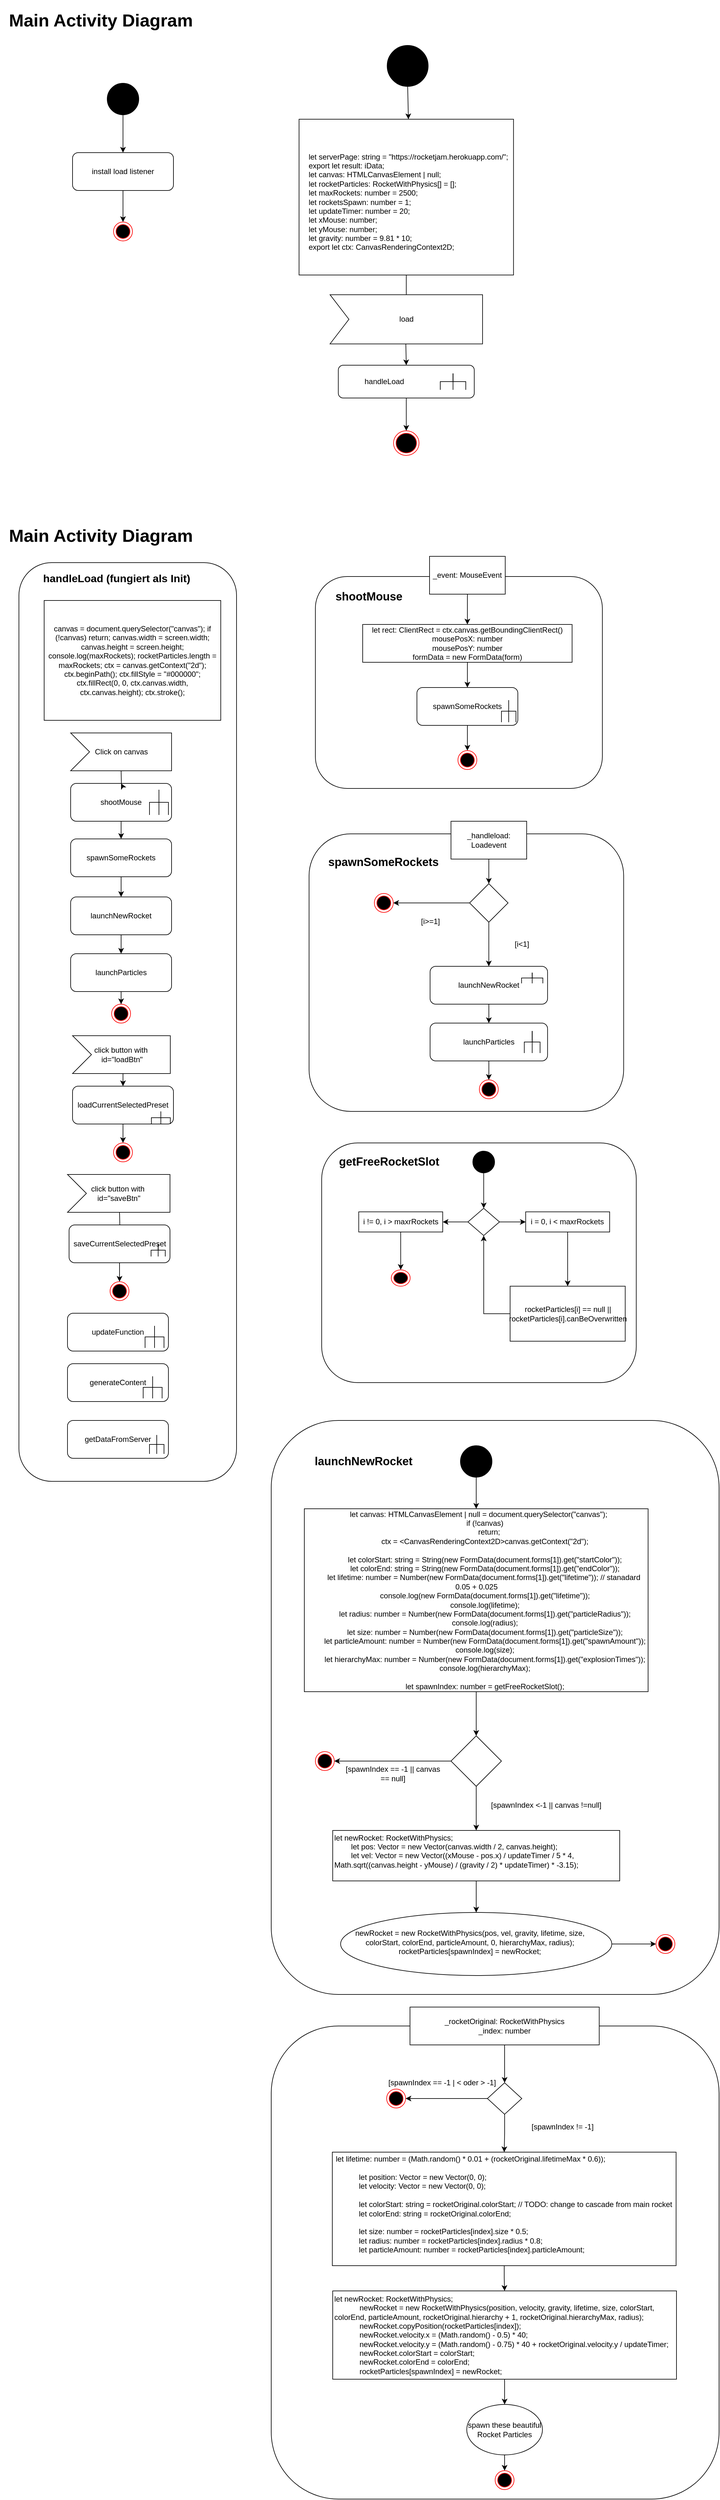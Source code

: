 <mxfile version="14.1.8" type="device"><diagram id="xjWND2QtZa3DAm582KNA" name="Page-1"><mxGraphModel dx="4063" dy="2349" grid="1" gridSize="10" guides="1" tooltips="1" connect="1" arrows="1" fold="1" page="1" pageScale="1" pageWidth="1169" pageHeight="827" math="0" shadow="0"><root><mxCell id="0"/><mxCell id="1" parent="0"/><mxCell id="Bk-LSk-__kOWV4E-OohR-300" value="" style="rounded=1;whiteSpace=wrap;html=1;" vertex="1" parent="1"><mxGeometry x="30" y="900" width="345" height="1456.5" as="geometry"/></mxCell><mxCell id="bfHTxRkcMioaoRPTzKYq-1" value="&lt;h2&gt;&lt;font style=&quot;font-size: 28px&quot;&gt;Main Activity Diagram&lt;/font&gt;&lt;/h2&gt;" style="text;html=1;strokeColor=none;fillColor=none;align=center;verticalAlign=middle;whiteSpace=wrap;rounded=0;" parent="1" vertex="1"><mxGeometry y="10" width="320" height="60" as="geometry"/></mxCell><mxCell id="Bk-LSk-__kOWV4E-OohR-13" value="&lt;h2&gt;&lt;font style=&quot;font-size: 28px&quot;&gt;Main Activity Diagram&lt;/font&gt;&lt;/h2&gt;" style="text;html=1;strokeColor=none;fillColor=none;align=center;verticalAlign=middle;whiteSpace=wrap;rounded=0;" vertex="1" parent="1"><mxGeometry y="827" width="320" height="60" as="geometry"/></mxCell><mxCell id="Bk-LSk-__kOWV4E-OohR-336" style="edgeStyle=orthogonalEdgeStyle;rounded=0;orthogonalLoop=1;jettySize=auto;html=1;entryX=0.5;entryY=0;entryDx=0;entryDy=0;" edge="1" parent="1" source="Bk-LSk-__kOWV4E-OohR-221" target="Bk-LSk-__kOWV4E-OohR-326"><mxGeometry relative="1" as="geometry"/></mxCell><mxCell id="Bk-LSk-__kOWV4E-OohR-221" value="shootMouse" style="rounded=1;whiteSpace=wrap;html=1;fillColor=#ffffff;align=center;" vertex="1" parent="1"><mxGeometry x="112" y="1250" width="160" height="60" as="geometry"/></mxCell><mxCell id="Bk-LSk-__kOWV4E-OohR-223" value="" style="ellipse;html=1;shape=endState;fillColor=#000000;strokeColor=#ff0000;" vertex="1" parent="1"><mxGeometry x="177" y="1600" width="30" height="30" as="geometry"/></mxCell><mxCell id="Bk-LSk-__kOWV4E-OohR-227" value="getDataFromServer" style="rounded=1;whiteSpace=wrap;html=1;fillColor=#ffffff;align=center;" vertex="1" parent="1"><mxGeometry x="107" y="2260" width="160" height="60" as="geometry"/></mxCell><mxCell id="Bk-LSk-__kOWV4E-OohR-231" value="&lt;h2&gt;&lt;span style=&quot;font-size: 17px&quot;&gt;handleLoad (fungiert als Init)&lt;/span&gt;&lt;/h2&gt;" style="text;html=1;strokeColor=none;fillColor=none;align=center;verticalAlign=middle;whiteSpace=wrap;rounded=0;" vertex="1" parent="1"><mxGeometry x="50" y="910" width="270" height="30" as="geometry"/></mxCell><mxCell id="Bk-LSk-__kOWV4E-OohR-233" value="" style="group" vertex="1" connectable="0" parent="1"><mxGeometry x="237" y="1260" width="30" height="40" as="geometry"/></mxCell><mxCell id="Bk-LSk-__kOWV4E-OohR-234" value="" style="html=1;shape=mxgraph.flowchart.annotation_2;align=left;labelPosition=right;direction=south;" vertex="1" parent="Bk-LSk-__kOWV4E-OohR-233"><mxGeometry width="30" height="40" as="geometry"/></mxCell><mxCell id="Bk-LSk-__kOWV4E-OohR-235" value="" style="endArrow=none;html=1;" edge="1" parent="Bk-LSk-__kOWV4E-OohR-233"><mxGeometry width="50" height="50" relative="1" as="geometry"><mxPoint x="15" y="40" as="sourcePoint"/><mxPoint x="15" as="targetPoint"/></mxGeometry></mxCell><mxCell id="Bk-LSk-__kOWV4E-OohR-252" value="generateContent" style="rounded=1;whiteSpace=wrap;html=1;fillColor=#ffffff;align=center;" vertex="1" parent="1"><mxGeometry x="107" y="2170" width="160" height="60" as="geometry"/></mxCell><mxCell id="Bk-LSk-__kOWV4E-OohR-322" style="edgeStyle=orthogonalEdgeStyle;rounded=0;orthogonalLoop=1;jettySize=auto;html=1;" edge="1" parent="1" target="Bk-LSk-__kOWV4E-OohR-221"><mxGeometry relative="1" as="geometry"><mxPoint x="192.0" y="1230" as="sourcePoint"/></mxGeometry></mxCell><mxCell id="Bk-LSk-__kOWV4E-OohR-261" value="&lt;span&gt;Click on canvas&lt;/span&gt;" style="html=1;shadow=0;dashed=0;align=center;verticalAlign=middle;shape=mxgraph.arrows2.arrow;dy=0;dx=0;notch=30;" vertex="1" parent="1"><mxGeometry x="112" y="1170" width="160" height="60" as="geometry"/></mxCell><mxCell id="Bk-LSk-__kOWV4E-OohR-269" value="updateFunction" style="rounded=1;whiteSpace=wrap;html=1;fillColor=#ffffff;align=center;" vertex="1" parent="1"><mxGeometry x="107" y="2090" width="160" height="60" as="geometry"/></mxCell><mxCell id="Bk-LSk-__kOWV4E-OohR-270" value="" style="group" vertex="1" connectable="0" parent="1"><mxGeometry x="230" y="2110" width="30" height="35" as="geometry"/></mxCell><mxCell id="Bk-LSk-__kOWV4E-OohR-271" value="" style="html=1;shape=mxgraph.flowchart.annotation_2;align=left;labelPosition=right;direction=south;" vertex="1" parent="Bk-LSk-__kOWV4E-OohR-270"><mxGeometry width="30" height="35" as="geometry"/></mxCell><mxCell id="Bk-LSk-__kOWV4E-OohR-272" value="" style="endArrow=none;html=1;" edge="1" parent="Bk-LSk-__kOWV4E-OohR-270"><mxGeometry width="50" height="50" relative="1" as="geometry"><mxPoint x="15" y="35" as="sourcePoint"/><mxPoint x="15" as="targetPoint"/></mxGeometry></mxCell><mxCell id="Bk-LSk-__kOWV4E-OohR-275" value="" style="group" vertex="1" connectable="0" parent="1"><mxGeometry x="227" y="2190" width="30" height="35" as="geometry"/></mxCell><mxCell id="Bk-LSk-__kOWV4E-OohR-276" value="" style="html=1;shape=mxgraph.flowchart.annotation_2;align=left;labelPosition=right;direction=south;" vertex="1" parent="Bk-LSk-__kOWV4E-OohR-275"><mxGeometry width="30" height="35" as="geometry"/></mxCell><mxCell id="Bk-LSk-__kOWV4E-OohR-277" value="" style="endArrow=none;html=1;" edge="1" parent="Bk-LSk-__kOWV4E-OohR-275"><mxGeometry width="50" height="50" relative="1" as="geometry"><mxPoint x="15" y="35" as="sourcePoint"/><mxPoint x="15" as="targetPoint"/></mxGeometry></mxCell><mxCell id="Bk-LSk-__kOWV4E-OohR-289" style="edgeStyle=orthogonalEdgeStyle;rounded=0;orthogonalLoop=1;jettySize=auto;html=1;" edge="1" parent="1" source="Bk-LSk-__kOWV4E-OohR-287" target="Bk-LSk-__kOWV4E-OohR-288"><mxGeometry relative="1" as="geometry"/></mxCell><mxCell id="Bk-LSk-__kOWV4E-OohR-287" value="" style="ellipse;whiteSpace=wrap;html=1;aspect=fixed;fillColor=#000000;" vertex="1" parent="1"><mxGeometry x="170" y="140" width="50" height="50" as="geometry"/></mxCell><mxCell id="Bk-LSk-__kOWV4E-OohR-291" style="edgeStyle=orthogonalEdgeStyle;rounded=0;orthogonalLoop=1;jettySize=auto;html=1;entryX=0.5;entryY=0;entryDx=0;entryDy=0;" edge="1" parent="1" source="Bk-LSk-__kOWV4E-OohR-288" target="Bk-LSk-__kOWV4E-OohR-290"><mxGeometry relative="1" as="geometry"/></mxCell><mxCell id="Bk-LSk-__kOWV4E-OohR-288" value="install load listener" style="rounded=1;whiteSpace=wrap;html=1;fillColor=#ffffff;align=center;" vertex="1" parent="1"><mxGeometry x="115" y="250" width="160" height="60" as="geometry"/></mxCell><mxCell id="Bk-LSk-__kOWV4E-OohR-290" value="" style="ellipse;html=1;shape=endState;fillColor=#000000;strokeColor=#ff0000;" vertex="1" parent="1"><mxGeometry x="180" y="360" width="30" height="30" as="geometry"/></mxCell><mxCell id="Bk-LSk-__kOWV4E-OohR-303" value="" style="rounded=1;whiteSpace=wrap;html=1;arcSize=15;" vertex="1" parent="1"><mxGeometry x="490" y="1330" width="498.75" height="440" as="geometry"/></mxCell><mxCell id="Bk-LSk-__kOWV4E-OohR-305" value="&lt;h2&gt;spawnSomeRockets&lt;/h2&gt;" style="text;html=1;strokeColor=none;fillColor=none;align=center;verticalAlign=middle;whiteSpace=wrap;rounded=0;" vertex="1" parent="1"><mxGeometry x="534.36" y="1350" width="147.5" height="50" as="geometry"/></mxCell><mxCell id="Bk-LSk-__kOWV4E-OohR-344" style="edgeStyle=orthogonalEdgeStyle;rounded=0;orthogonalLoop=1;jettySize=auto;html=1;" edge="1" parent="1" source="Bk-LSk-__kOWV4E-OohR-307" target="Bk-LSk-__kOWV4E-OohR-308"><mxGeometry relative="1" as="geometry"/></mxCell><mxCell id="Bk-LSk-__kOWV4E-OohR-307" value="_handleload: Loadevent" style="rounded=0;whiteSpace=wrap;html=1;" vertex="1" parent="1"><mxGeometry x="715" y="1310" width="120" height="60" as="geometry"/></mxCell><mxCell id="Bk-LSk-__kOWV4E-OohR-313" style="edgeStyle=orthogonalEdgeStyle;rounded=0;orthogonalLoop=1;jettySize=auto;html=1;entryX=0.5;entryY=0;entryDx=0;entryDy=0;" edge="1" parent="1" source="Bk-LSk-__kOWV4E-OohR-308" target="Bk-LSk-__kOWV4E-OohR-309"><mxGeometry relative="1" as="geometry"/></mxCell><mxCell id="Bk-LSk-__kOWV4E-OohR-315" style="edgeStyle=orthogonalEdgeStyle;rounded=0;orthogonalLoop=1;jettySize=auto;html=1;entryX=1;entryY=0.5;entryDx=0;entryDy=0;" edge="1" parent="1" source="Bk-LSk-__kOWV4E-OohR-308" target="Bk-LSk-__kOWV4E-OohR-314"><mxGeometry relative="1" as="geometry"/></mxCell><mxCell id="Bk-LSk-__kOWV4E-OohR-308" value="" style="rhombus;whiteSpace=wrap;html=1;" vertex="1" parent="1"><mxGeometry x="744.5" y="1409" width="61" height="61" as="geometry"/></mxCell><mxCell id="Bk-LSk-__kOWV4E-OohR-356" style="edgeStyle=orthogonalEdgeStyle;rounded=0;orthogonalLoop=1;jettySize=auto;html=1;entryX=0.5;entryY=0;entryDx=0;entryDy=0;" edge="1" parent="1" source="Bk-LSk-__kOWV4E-OohR-309" target="Bk-LSk-__kOWV4E-OohR-348"><mxGeometry relative="1" as="geometry"/></mxCell><mxCell id="Bk-LSk-__kOWV4E-OohR-309" value="launchNewRocket" style="rounded=1;whiteSpace=wrap;html=1;fillColor=#ffffff;align=center;" vertex="1" parent="1"><mxGeometry x="681.86" y="1540" width="186.25" height="60" as="geometry"/></mxCell><mxCell id="Bk-LSk-__kOWV4E-OohR-310" value="" style="group" vertex="1" connectable="0" parent="1"><mxGeometry x="826.88" y="1550" width="33.75" height="17" as="geometry"/></mxCell><mxCell id="Bk-LSk-__kOWV4E-OohR-311" value="" style="html=1;shape=mxgraph.flowchart.annotation_2;align=left;labelPosition=right;direction=south;" vertex="1" parent="Bk-LSk-__kOWV4E-OohR-310"><mxGeometry width="33.75" height="17" as="geometry"/></mxCell><mxCell id="Bk-LSk-__kOWV4E-OohR-312" value="" style="endArrow=none;html=1;" edge="1" parent="Bk-LSk-__kOWV4E-OohR-310"><mxGeometry width="50" height="50" relative="1" as="geometry"><mxPoint x="16.875" y="17" as="sourcePoint"/><mxPoint x="16.875" as="targetPoint"/></mxGeometry></mxCell><mxCell id="Bk-LSk-__kOWV4E-OohR-314" value="" style="ellipse;html=1;shape=endState;fillColor=#000000;strokeColor=#ff0000;" vertex="1" parent="1"><mxGeometry x="593.5" y="1424.5" width="30" height="30" as="geometry"/></mxCell><mxCell id="Bk-LSk-__kOWV4E-OohR-319" value="" style="group" vertex="1" connectable="0" parent="1"><mxGeometry x="405" y="80" width="485" height="650" as="geometry"/></mxCell><mxCell id="bfHTxRkcMioaoRPTzKYq-2" value="" style="ellipse;whiteSpace=wrap;html=1;aspect=fixed;fillColor=#000000;" parent="Bk-LSk-__kOWV4E-OohR-319" vertex="1"><mxGeometry x="208.819" width="65" height="65" as="geometry"/></mxCell><mxCell id="bfHTxRkcMioaoRPTzKYq-3" value="" style="endArrow=classic;html=1;exitX=0.5;exitY=1;exitDx=0;exitDy=0;" parent="Bk-LSk-__kOWV4E-OohR-319" source="bfHTxRkcMioaoRPTzKYq-2" edge="1"><mxGeometry width="50" height="50" relative="1" as="geometry"><mxPoint x="255.972" y="507" as="sourcePoint"/><mxPoint x="242.5" y="117" as="targetPoint"/></mxGeometry></mxCell><mxCell id="bfHTxRkcMioaoRPTzKYq-9" value="" style="endArrow=classic;html=1;" parent="Bk-LSk-__kOWV4E-OohR-319" edge="1"><mxGeometry width="50" height="50" relative="1" as="geometry"><mxPoint x="239.132" y="351" as="sourcePoint"/><mxPoint x="239.132" y="416" as="targetPoint"/></mxGeometry></mxCell><mxCell id="bfHTxRkcMioaoRPTzKYq-11" value="" style="endArrow=classic;html=1;exitX=0.484;exitY=0.992;exitDx=0;exitDy=0;exitPerimeter=0;" parent="Bk-LSk-__kOWV4E-OohR-319" edge="1"><mxGeometry width="50" height="50" relative="1" as="geometry"><mxPoint x="238.297" y="467.584" as="sourcePoint"/><mxPoint x="239.132" y="507" as="targetPoint"/></mxGeometry></mxCell><mxCell id="bfHTxRkcMioaoRPTzKYq-12" value="&lt;blockquote style=&quot;margin: 0 0 0 40px ; border: none ; padding: 0px&quot;&gt;handleLoad&lt;/blockquote&gt;" style="rounded=1;whiteSpace=wrap;html=1;fillColor=#ffffff;align=left;" parent="Bk-LSk-__kOWV4E-OohR-319" vertex="1"><mxGeometry x="131.354" y="507" width="215.556" height="52" as="geometry"/></mxCell><mxCell id="bfHTxRkcMioaoRPTzKYq-17" value="" style="endArrow=classic;html=1;exitX=0.5;exitY=1;exitDx=0;exitDy=0;" parent="Bk-LSk-__kOWV4E-OohR-319" source="bfHTxRkcMioaoRPTzKYq-12" edge="1"><mxGeometry width="50" height="50" relative="1" as="geometry"><mxPoint x="117.882" y="260" as="sourcePoint"/><mxPoint x="239.132" y="611" as="targetPoint"/></mxGeometry></mxCell><mxCell id="bfHTxRkcMioaoRPTzKYq-18" value="" style="ellipse;html=1;shape=endState;fillColor=#000000;strokeColor=#ff0000;" parent="Bk-LSk-__kOWV4E-OohR-319" vertex="1"><mxGeometry x="218.924" y="611" width="40.417" height="39" as="geometry"/></mxCell><mxCell id="Bk-LSk-__kOWV4E-OohR-6" value="" style="group" vertex="1" connectable="0" parent="Bk-LSk-__kOWV4E-OohR-319"><mxGeometry x="293.021" y="520" width="40.417" height="26" as="geometry"/></mxCell><mxCell id="Bk-LSk-__kOWV4E-OohR-4" value="" style="html=1;shape=mxgraph.flowchart.annotation_2;align=left;labelPosition=right;direction=south;" vertex="1" parent="Bk-LSk-__kOWV4E-OohR-6"><mxGeometry width="40.417" height="26" as="geometry"/></mxCell><mxCell id="Bk-LSk-__kOWV4E-OohR-5" value="" style="endArrow=none;html=1;" edge="1" parent="Bk-LSk-__kOWV4E-OohR-6"><mxGeometry width="50" height="50" relative="1" as="geometry"><mxPoint x="20.208" y="26" as="sourcePoint"/><mxPoint x="20.208" as="targetPoint"/></mxGeometry></mxCell><mxCell id="Bk-LSk-__kOWV4E-OohR-11" value="&lt;div style=&quot;text-align: justify&quot;&gt;&lt;br&gt;&lt;/div&gt;&lt;div style=&quot;text-align: justify&quot;&gt;&amp;nbsp; &amp;nbsp; let serverPage: string = &quot;https://rocketjam.herokuapp.com/&quot;;&lt;/div&gt;&lt;div style=&quot;text-align: justify&quot;&gt;&amp;nbsp; &amp;nbsp; export let result: iData;&lt;/div&gt;&lt;div style=&quot;text-align: justify&quot;&gt;&amp;nbsp; &amp;nbsp; let canvas: HTMLCanvasElement | null;&lt;/div&gt;&lt;div style=&quot;text-align: justify&quot;&gt;&amp;nbsp; &amp;nbsp; let rocketParticles: RocketWithPhysics[] = [];&amp;nbsp;&lt;/div&gt;&lt;div style=&quot;text-align: justify&quot;&gt;&amp;nbsp; &amp;nbsp; let maxRockets: number = 2500;&lt;/div&gt;&lt;div style=&quot;text-align: justify&quot;&gt;&amp;nbsp; &amp;nbsp; let rocketsSpawn: number = 1;&lt;/div&gt;&lt;div style=&quot;text-align: justify&quot;&gt;&amp;nbsp; &amp;nbsp; let updateTimer: number = 20;&lt;/div&gt;&lt;div style=&quot;text-align: justify&quot;&gt;&amp;nbsp; &amp;nbsp; let xMouse: number;&lt;/div&gt;&lt;div style=&quot;text-align: justify&quot;&gt;&amp;nbsp; &amp;nbsp; let yMouse: number;&lt;/div&gt;&lt;div style=&quot;text-align: justify&quot;&gt;&amp;nbsp; &amp;nbsp; let gravity: number = 9.81 * 10;&lt;/div&gt;&lt;div style=&quot;text-align: justify&quot;&gt;&amp;nbsp; &amp;nbsp; export let ctx: CanvasRenderingContext2D;&lt;/div&gt;" style="rounded=0;whiteSpace=wrap;html=1;align=left;" vertex="1" parent="Bk-LSk-__kOWV4E-OohR-319"><mxGeometry x="69.13" y="117" width="340" height="247" as="geometry"/></mxCell><mxCell id="Bk-LSk-__kOWV4E-OohR-286" value="load" style="html=1;shadow=0;dashed=0;align=center;verticalAlign=middle;shape=mxgraph.arrows2.arrow;dy=0;dx=0;notch=30;" vertex="1" parent="Bk-LSk-__kOWV4E-OohR-319"><mxGeometry x="118.219" y="395.2" width="241.826" height="78" as="geometry"/></mxCell><mxCell id="Bk-LSk-__kOWV4E-OohR-321" value="" style="group" vertex="1" connectable="0" parent="1"><mxGeometry x="500" y="890" width="455" height="368" as="geometry"/></mxCell><mxCell id="Bk-LSk-__kOWV4E-OohR-284" value="" style="rounded=1;whiteSpace=wrap;html=1;" vertex="1" parent="Bk-LSk-__kOWV4E-OohR-321"><mxGeometry y="32" width="455" height="336" as="geometry"/></mxCell><mxCell id="Bk-LSk-__kOWV4E-OohR-285" value="_event: MouseEvent" style="rounded=0;whiteSpace=wrap;html=1;" vertex="1" parent="Bk-LSk-__kOWV4E-OohR-321"><mxGeometry x="181" width="120" height="60" as="geometry"/></mxCell><mxCell id="Bk-LSk-__kOWV4E-OohR-292" value="&lt;h2&gt;shootMouse&lt;/h2&gt;" style="text;html=1;strokeColor=none;fillColor=none;align=center;verticalAlign=middle;whiteSpace=wrap;rounded=0;" vertex="1" parent="Bk-LSk-__kOWV4E-OohR-321"><mxGeometry x="30" y="39" width="110" height="50" as="geometry"/></mxCell><mxCell id="Bk-LSk-__kOWV4E-OohR-293" value="let rect: ClientRect = ctx.canvas.getBoundingClientRect()&lt;br&gt;mousePosX: number&lt;br&gt;mousePosY: number&lt;br&gt;formData = new FormData(form)" style="rounded=0;whiteSpace=wrap;html=1;" vertex="1" parent="Bk-LSk-__kOWV4E-OohR-321"><mxGeometry x="75" y="108" width="332" height="60" as="geometry"/></mxCell><mxCell id="Bk-LSk-__kOWV4E-OohR-294" style="edgeStyle=orthogonalEdgeStyle;rounded=0;orthogonalLoop=1;jettySize=auto;html=1;" edge="1" parent="Bk-LSk-__kOWV4E-OohR-321" source="Bk-LSk-__kOWV4E-OohR-285" target="Bk-LSk-__kOWV4E-OohR-293"><mxGeometry relative="1" as="geometry"/></mxCell><mxCell id="Bk-LSk-__kOWV4E-OohR-295" value="spawnSomeRockets" style="rounded=1;whiteSpace=wrap;html=1;fillColor=#ffffff;align=center;" vertex="1" parent="Bk-LSk-__kOWV4E-OohR-321"><mxGeometry x="161" y="208" width="160" height="60" as="geometry"/></mxCell><mxCell id="Bk-LSk-__kOWV4E-OohR-301" style="edgeStyle=orthogonalEdgeStyle;rounded=0;orthogonalLoop=1;jettySize=auto;html=1;entryX=0.5;entryY=0;entryDx=0;entryDy=0;" edge="1" parent="Bk-LSk-__kOWV4E-OohR-321" source="Bk-LSk-__kOWV4E-OohR-293" target="Bk-LSk-__kOWV4E-OohR-295"><mxGeometry relative="1" as="geometry"/></mxCell><mxCell id="Bk-LSk-__kOWV4E-OohR-296" value="" style="group" vertex="1" connectable="0" parent="Bk-LSk-__kOWV4E-OohR-321"><mxGeometry x="295" y="228" width="23" height="35" as="geometry"/></mxCell><mxCell id="Bk-LSk-__kOWV4E-OohR-297" value="" style="html=1;shape=mxgraph.flowchart.annotation_2;align=left;labelPosition=right;direction=south;" vertex="1" parent="Bk-LSk-__kOWV4E-OohR-296"><mxGeometry width="23" height="35" as="geometry"/></mxCell><mxCell id="Bk-LSk-__kOWV4E-OohR-298" value="" style="endArrow=none;html=1;" edge="1" parent="Bk-LSk-__kOWV4E-OohR-296"><mxGeometry width="50" height="50" relative="1" as="geometry"><mxPoint x="11.5" y="35" as="sourcePoint"/><mxPoint x="11.5" as="targetPoint"/></mxGeometry></mxCell><mxCell id="Bk-LSk-__kOWV4E-OohR-299" value="" style="ellipse;html=1;shape=endState;fillColor=#000000;strokeColor=#ff0000;" vertex="1" parent="Bk-LSk-__kOWV4E-OohR-321"><mxGeometry x="226" y="308" width="30" height="30" as="geometry"/></mxCell><mxCell id="Bk-LSk-__kOWV4E-OohR-302" style="edgeStyle=orthogonalEdgeStyle;rounded=0;orthogonalLoop=1;jettySize=auto;html=1;entryX=0.5;entryY=0;entryDx=0;entryDy=0;" edge="1" parent="Bk-LSk-__kOWV4E-OohR-321" source="Bk-LSk-__kOWV4E-OohR-295" target="Bk-LSk-__kOWV4E-OohR-299"><mxGeometry relative="1" as="geometry"/></mxCell><mxCell id="Bk-LSk-__kOWV4E-OohR-323" value="" style="group" vertex="1" connectable="0" parent="1"><mxGeometry x="115" y="1650" width="160" height="200" as="geometry"/></mxCell><mxCell id="Bk-LSk-__kOWV4E-OohR-225" value="loadCurrentSelectedPreset" style="rounded=1;whiteSpace=wrap;html=1;fillColor=#ffffff;align=center;" vertex="1" parent="Bk-LSk-__kOWV4E-OohR-323"><mxGeometry y="80" width="160" height="60" as="geometry"/></mxCell><mxCell id="Bk-LSk-__kOWV4E-OohR-229" value="" style="endArrow=classic;html=1;exitX=0.5;exitY=1;exitDx=0;exitDy=0;" edge="1" parent="Bk-LSk-__kOWV4E-OohR-323" source="Bk-LSk-__kOWV4E-OohR-225"><mxGeometry width="50" height="50" relative="1" as="geometry"><mxPoint x="-15" y="514" as="sourcePoint"/><mxPoint x="80" y="170" as="targetPoint"/></mxGeometry></mxCell><mxCell id="Bk-LSk-__kOWV4E-OohR-230" value="" style="endArrow=classic;html=1;entryX=0.5;entryY=0;entryDx=0;entryDy=0;exitX=0.5;exitY=1;exitDx=0;exitDy=0;" edge="1" parent="Bk-LSk-__kOWV4E-OohR-323" target="Bk-LSk-__kOWV4E-OohR-225"><mxGeometry width="50" height="50" relative="1" as="geometry"><mxPoint x="80" y="60" as="sourcePoint"/><mxPoint x="210" y="430" as="targetPoint"/></mxGeometry></mxCell><mxCell id="Bk-LSk-__kOWV4E-OohR-232" value="" style="ellipse;html=1;shape=endState;fillColor=#000000;strokeColor=#ff0000;" vertex="1" parent="Bk-LSk-__kOWV4E-OohR-323"><mxGeometry x="65" y="170" width="30" height="30" as="geometry"/></mxCell><mxCell id="Bk-LSk-__kOWV4E-OohR-262" value="&lt;span&gt;click button with&amp;nbsp;&lt;/span&gt;&lt;br&gt;&lt;span&gt;id=&quot;loadBtn&quot;&lt;/span&gt;" style="html=1;shadow=0;dashed=0;align=center;verticalAlign=middle;shape=mxgraph.arrows2.arrow;dy=0;dx=0;notch=30;" vertex="1" parent="Bk-LSk-__kOWV4E-OohR-323"><mxGeometry width="155" height="60" as="geometry"/></mxCell><mxCell id="Bk-LSk-__kOWV4E-OohR-236" value="" style="group" vertex="1" connectable="0" parent="Bk-LSk-__kOWV4E-OohR-323"><mxGeometry x="125" y="120" width="30" height="20" as="geometry"/></mxCell><mxCell id="Bk-LSk-__kOWV4E-OohR-237" value="" style="html=1;shape=mxgraph.flowchart.annotation_2;align=left;labelPosition=right;direction=south;" vertex="1" parent="Bk-LSk-__kOWV4E-OohR-236"><mxGeometry width="30" height="20" as="geometry"/></mxCell><mxCell id="Bk-LSk-__kOWV4E-OohR-238" value="" style="endArrow=none;html=1;" edge="1" parent="Bk-LSk-__kOWV4E-OohR-236"><mxGeometry width="50" height="50" relative="1" as="geometry"><mxPoint x="15" y="20" as="sourcePoint"/><mxPoint x="15" as="targetPoint"/></mxGeometry></mxCell><mxCell id="Bk-LSk-__kOWV4E-OohR-324" value="" style="group" vertex="1" connectable="0" parent="1"><mxGeometry x="107" y="1870" width="162.5" height="200" as="geometry"/></mxCell><mxCell id="Bk-LSk-__kOWV4E-OohR-239" style="edgeStyle=orthogonalEdgeStyle;rounded=0;orthogonalLoop=1;jettySize=auto;html=1;" edge="1" parent="Bk-LSk-__kOWV4E-OohR-324" target="Bk-LSk-__kOWV4E-OohR-242"><mxGeometry relative="1" as="geometry"><mxPoint x="82.5" y="60" as="sourcePoint"/></mxGeometry></mxCell><mxCell id="Bk-LSk-__kOWV4E-OohR-242" value="saveCurrentSelectedPreset" style="rounded=1;whiteSpace=wrap;html=1;fillColor=#ffffff;align=center;" vertex="1" parent="Bk-LSk-__kOWV4E-OohR-324"><mxGeometry x="2.5" y="80" width="160" height="60" as="geometry"/></mxCell><mxCell id="Bk-LSk-__kOWV4E-OohR-243" value="" style="ellipse;html=1;shape=endState;fillColor=#000000;strokeColor=#ff0000;" vertex="1" parent="Bk-LSk-__kOWV4E-OohR-324"><mxGeometry x="67.5" y="170" width="30" height="30" as="geometry"/></mxCell><mxCell id="Bk-LSk-__kOWV4E-OohR-241" style="edgeStyle=orthogonalEdgeStyle;rounded=0;orthogonalLoop=1;jettySize=auto;html=1;" edge="1" parent="Bk-LSk-__kOWV4E-OohR-324" source="Bk-LSk-__kOWV4E-OohR-242" target="Bk-LSk-__kOWV4E-OohR-243"><mxGeometry relative="1" as="geometry"/></mxCell><mxCell id="Bk-LSk-__kOWV4E-OohR-244" value="" style="group" vertex="1" connectable="0" parent="Bk-LSk-__kOWV4E-OohR-324"><mxGeometry x="132.5" y="110" width="22.5" height="20" as="geometry"/></mxCell><mxCell id="Bk-LSk-__kOWV4E-OohR-245" value="" style="html=1;shape=mxgraph.flowchart.annotation_2;align=left;labelPosition=right;direction=south;" vertex="1" parent="Bk-LSk-__kOWV4E-OohR-244"><mxGeometry width="22.5" height="20" as="geometry"/></mxCell><mxCell id="Bk-LSk-__kOWV4E-OohR-246" value="" style="endArrow=none;html=1;" edge="1" parent="Bk-LSk-__kOWV4E-OohR-244"><mxGeometry width="50" height="50" relative="1" as="geometry"><mxPoint x="11.25" y="20" as="sourcePoint"/><mxPoint x="11.25" as="targetPoint"/></mxGeometry></mxCell><mxCell id="Bk-LSk-__kOWV4E-OohR-263" value="&lt;span&gt;click button with&amp;nbsp;&lt;/span&gt;&lt;br&gt;&lt;span&gt;id=&quot;saveBtn&quot;&lt;/span&gt;" style="html=1;shadow=0;dashed=0;align=center;verticalAlign=middle;shape=mxgraph.arrows2.arrow;dy=0;dx=0;notch=30;" vertex="1" parent="Bk-LSk-__kOWV4E-OohR-324"><mxGeometry width="162.5" height="60" as="geometry"/></mxCell><mxCell id="Bk-LSk-__kOWV4E-OohR-337" style="edgeStyle=orthogonalEdgeStyle;rounded=0;orthogonalLoop=1;jettySize=auto;html=1;" edge="1" parent="1" source="Bk-LSk-__kOWV4E-OohR-326" target="Bk-LSk-__kOWV4E-OohR-332"><mxGeometry relative="1" as="geometry"/></mxCell><mxCell id="Bk-LSk-__kOWV4E-OohR-326" value="spawnSomeRockets" style="rounded=1;whiteSpace=wrap;html=1;fillColor=#ffffff;align=center;" vertex="1" parent="1"><mxGeometry x="112" y="1338" width="160" height="60" as="geometry"/></mxCell><mxCell id="Bk-LSk-__kOWV4E-OohR-328" value="" style="group" vertex="1" connectable="0" parent="1"><mxGeometry x="237" y="2283" width="23" height="30" as="geometry"/></mxCell><mxCell id="Bk-LSk-__kOWV4E-OohR-329" value="" style="html=1;shape=mxgraph.flowchart.annotation_2;align=left;labelPosition=right;direction=south;" vertex="1" parent="Bk-LSk-__kOWV4E-OohR-328"><mxGeometry width="23" height="30" as="geometry"/></mxCell><mxCell id="Bk-LSk-__kOWV4E-OohR-330" value="" style="endArrow=none;html=1;" edge="1" parent="Bk-LSk-__kOWV4E-OohR-328"><mxGeometry width="50" height="50" relative="1" as="geometry"><mxPoint x="11.5" y="30" as="sourcePoint"/><mxPoint x="11.5" as="targetPoint"/></mxGeometry></mxCell><mxCell id="Bk-LSk-__kOWV4E-OohR-338" style="edgeStyle=orthogonalEdgeStyle;rounded=0;orthogonalLoop=1;jettySize=auto;html=1;entryX=0.5;entryY=0;entryDx=0;entryDy=0;" edge="1" parent="1" source="Bk-LSk-__kOWV4E-OohR-332" target="Bk-LSk-__kOWV4E-OohR-334"><mxGeometry relative="1" as="geometry"/></mxCell><mxCell id="Bk-LSk-__kOWV4E-OohR-332" value="launchNewRocket" style="rounded=1;whiteSpace=wrap;html=1;fillColor=#ffffff;align=center;" vertex="1" parent="1"><mxGeometry x="112" y="1430" width="160" height="60" as="geometry"/></mxCell><mxCell id="Bk-LSk-__kOWV4E-OohR-342" style="edgeStyle=orthogonalEdgeStyle;rounded=0;orthogonalLoop=1;jettySize=auto;html=1;entryX=0.5;entryY=0;entryDx=0;entryDy=0;" edge="1" parent="1" source="Bk-LSk-__kOWV4E-OohR-334" target="Bk-LSk-__kOWV4E-OohR-223"><mxGeometry relative="1" as="geometry"/></mxCell><mxCell id="Bk-LSk-__kOWV4E-OohR-334" value="launchParticles" style="rounded=1;whiteSpace=wrap;html=1;fillColor=#ffffff;align=center;" vertex="1" parent="1"><mxGeometry x="112" y="1520" width="160" height="60" as="geometry"/></mxCell><mxCell id="Bk-LSk-__kOWV4E-OohR-345" value="" style="ellipse;html=1;shape=endState;fillColor=#000000;strokeColor=#ff0000;" vertex="1" parent="1"><mxGeometry x="759.98" y="1720" width="30" height="30" as="geometry"/></mxCell><mxCell id="Bk-LSk-__kOWV4E-OohR-358" style="edgeStyle=orthogonalEdgeStyle;rounded=0;orthogonalLoop=1;jettySize=auto;html=1;entryX=0.5;entryY=0;entryDx=0;entryDy=0;" edge="1" parent="1" source="Bk-LSk-__kOWV4E-OohR-348" target="Bk-LSk-__kOWV4E-OohR-345"><mxGeometry relative="1" as="geometry"/></mxCell><mxCell id="Bk-LSk-__kOWV4E-OohR-348" value="launchParticles" style="rounded=1;whiteSpace=wrap;html=1;fillColor=#ffffff;align=center;" vertex="1" parent="1"><mxGeometry x="681.87" y="1630" width="186.25" height="60" as="geometry"/></mxCell><mxCell id="Bk-LSk-__kOWV4E-OohR-353" value="" style="group" vertex="1" connectable="0" parent="1"><mxGeometry x="831.25" y="1642.5" width="25" height="35" as="geometry"/></mxCell><mxCell id="Bk-LSk-__kOWV4E-OohR-354" value="" style="html=1;shape=mxgraph.flowchart.annotation_2;align=left;labelPosition=right;direction=south;" vertex="1" parent="Bk-LSk-__kOWV4E-OohR-353"><mxGeometry width="25" height="35" as="geometry"/></mxCell><mxCell id="Bk-LSk-__kOWV4E-OohR-355" value="" style="endArrow=none;html=1;" edge="1" parent="Bk-LSk-__kOWV4E-OohR-353"><mxGeometry width="50" height="50" relative="1" as="geometry"><mxPoint x="12.5" y="35" as="sourcePoint"/><mxPoint x="12.5" as="targetPoint"/></mxGeometry></mxCell><mxCell id="Bk-LSk-__kOWV4E-OohR-359" value="[i&amp;lt;1]" style="text;html=1;strokeColor=none;fillColor=none;align=center;verticalAlign=middle;whiteSpace=wrap;rounded=0;" vertex="1" parent="1"><mxGeometry x="795" y="1490" width="65" height="30" as="geometry"/></mxCell><mxCell id="Bk-LSk-__kOWV4E-OohR-360" value="[i&amp;gt;=1]" style="text;html=1;strokeColor=none;fillColor=none;align=center;verticalAlign=middle;whiteSpace=wrap;rounded=0;" vertex="1" parent="1"><mxGeometry x="650" y="1453.5" width="65" height="30" as="geometry"/></mxCell><mxCell id="Bk-LSk-__kOWV4E-OohR-375" value="" style="group" vertex="1" connectable="0" parent="1"><mxGeometry x="510" y="1820" width="498.75" height="380" as="geometry"/></mxCell><mxCell id="Bk-LSk-__kOWV4E-OohR-361" value="" style="rounded=1;whiteSpace=wrap;html=1;arcSize=15;" vertex="1" parent="Bk-LSk-__kOWV4E-OohR-375"><mxGeometry width="498.75" height="380" as="geometry"/></mxCell><mxCell id="Bk-LSk-__kOWV4E-OohR-362" value="&lt;h2&gt;getFreeRocketSlot&lt;/h2&gt;" style="text;html=1;strokeColor=none;fillColor=none;align=center;verticalAlign=middle;whiteSpace=wrap;rounded=0;" vertex="1" parent="Bk-LSk-__kOWV4E-OohR-375"><mxGeometry x="32.87" y="8.636" width="147.5" height="43.182" as="geometry"/></mxCell><mxCell id="Bk-LSk-__kOWV4E-OohR-363" value="" style="ellipse;whiteSpace=wrap;html=1;aspect=fixed;fillColor=#000000;" vertex="1" parent="Bk-LSk-__kOWV4E-OohR-375"><mxGeometry x="239.6" y="12.953" width="34.545" height="34.545" as="geometry"/></mxCell><mxCell id="Bk-LSk-__kOWV4E-OohR-364" value="" style="rhombus;whiteSpace=wrap;html=1;" vertex="1" parent="Bk-LSk-__kOWV4E-OohR-375"><mxGeometry x="231.87" y="103.636" width="50" height="43.182" as="geometry"/></mxCell><mxCell id="Bk-LSk-__kOWV4E-OohR-366" style="edgeStyle=orthogonalEdgeStyle;rounded=0;orthogonalLoop=1;jettySize=auto;html=1;" edge="1" parent="Bk-LSk-__kOWV4E-OohR-375" source="Bk-LSk-__kOWV4E-OohR-363" target="Bk-LSk-__kOWV4E-OohR-364"><mxGeometry relative="1" as="geometry"/></mxCell><mxCell id="Bk-LSk-__kOWV4E-OohR-365" value="i = 0, i &amp;lt; maxrRockets" style="rounded=0;whiteSpace=wrap;html=1;" vertex="1" parent="Bk-LSk-__kOWV4E-OohR-375"><mxGeometry x="323.43" y="109.25" width="133.13" height="31.955" as="geometry"/></mxCell><mxCell id="Bk-LSk-__kOWV4E-OohR-368" style="edgeStyle=orthogonalEdgeStyle;rounded=0;orthogonalLoop=1;jettySize=auto;html=1;" edge="1" parent="Bk-LSk-__kOWV4E-OohR-375" source="Bk-LSk-__kOWV4E-OohR-364" target="Bk-LSk-__kOWV4E-OohR-365"><mxGeometry relative="1" as="geometry"/></mxCell><mxCell id="Bk-LSk-__kOWV4E-OohR-370" style="edgeStyle=orthogonalEdgeStyle;rounded=0;orthogonalLoop=1;jettySize=auto;html=1;entryX=0.5;entryY=1;entryDx=0;entryDy=0;" edge="1" parent="Bk-LSk-__kOWV4E-OohR-375" source="Bk-LSk-__kOWV4E-OohR-367" target="Bk-LSk-__kOWV4E-OohR-364"><mxGeometry relative="1" as="geometry"/></mxCell><mxCell id="Bk-LSk-__kOWV4E-OohR-367" value="rocketParticles[i] == null || rocketParticles[i].canBeOverwritten" style="rounded=0;whiteSpace=wrap;html=1;" vertex="1" parent="Bk-LSk-__kOWV4E-OohR-375"><mxGeometry x="298.74" y="227.136" width="182.5" height="87.227" as="geometry"/></mxCell><mxCell id="Bk-LSk-__kOWV4E-OohR-369" style="edgeStyle=orthogonalEdgeStyle;rounded=0;orthogonalLoop=1;jettySize=auto;html=1;" edge="1" parent="Bk-LSk-__kOWV4E-OohR-375" source="Bk-LSk-__kOWV4E-OohR-365" target="Bk-LSk-__kOWV4E-OohR-367"><mxGeometry relative="1" as="geometry"/></mxCell><mxCell id="Bk-LSk-__kOWV4E-OohR-371" value="i != 0, i &amp;gt; maxrRockets" style="rounded=0;whiteSpace=wrap;html=1;" vertex="1" parent="Bk-LSk-__kOWV4E-OohR-375"><mxGeometry x="58.74" y="109.25" width="133.13" height="31.955" as="geometry"/></mxCell><mxCell id="Bk-LSk-__kOWV4E-OohR-372" style="edgeStyle=orthogonalEdgeStyle;rounded=0;orthogonalLoop=1;jettySize=auto;html=1;" edge="1" parent="Bk-LSk-__kOWV4E-OohR-375" source="Bk-LSk-__kOWV4E-OohR-364" target="Bk-LSk-__kOWV4E-OohR-371"><mxGeometry relative="1" as="geometry"/></mxCell><mxCell id="Bk-LSk-__kOWV4E-OohR-373" value="" style="ellipse;html=1;shape=endState;fillColor=#000000;strokeColor=#ff0000;" vertex="1" parent="Bk-LSk-__kOWV4E-OohR-375"><mxGeometry x="110.31" y="201.227" width="30" height="25.909" as="geometry"/></mxCell><mxCell id="Bk-LSk-__kOWV4E-OohR-374" style="edgeStyle=orthogonalEdgeStyle;rounded=0;orthogonalLoop=1;jettySize=auto;html=1;" edge="1" parent="Bk-LSk-__kOWV4E-OohR-375" source="Bk-LSk-__kOWV4E-OohR-371" target="Bk-LSk-__kOWV4E-OohR-373"><mxGeometry relative="1" as="geometry"/></mxCell><mxCell id="Bk-LSk-__kOWV4E-OohR-376" value="canvas = document.querySelector(&quot;canvas&quot;);        if (!canvas)            return;        canvas.width = screen.width;        canvas.height = screen.height;        console.log(maxRockets);        rocketParticles.length = maxRockets;        ctx = &lt;CanvasRenderingContext2D&gt;canvas.getContext(&quot;2d&quot;);        ctx.beginPath();        ctx.fillStyle = &quot;#000000&quot;;        ctx.fillRect(0, 0, ctx.canvas.width, ctx.canvas.height);        ctx.stroke();" style="rounded=0;whiteSpace=wrap;html=1;" vertex="1" parent="1"><mxGeometry x="70" y="960" width="280" height="190" as="geometry"/></mxCell><mxCell id="Bk-LSk-__kOWV4E-OohR-417" value="" style="group" vertex="1" connectable="0" parent="1"><mxGeometry x="430" y="2260" width="710" height="980" as="geometry"/></mxCell><mxCell id="Bk-LSk-__kOWV4E-OohR-377" value="" style="rounded=1;whiteSpace=wrap;html=1;" vertex="1" parent="Bk-LSk-__kOWV4E-OohR-417"><mxGeometry width="710" height="910" as="geometry"/></mxCell><mxCell id="Bk-LSk-__kOWV4E-OohR-378" value="&lt;h2&gt;launchNewRocket&lt;/h2&gt;" style="text;html=1;strokeColor=none;fillColor=none;align=center;verticalAlign=middle;whiteSpace=wrap;rounded=0;" vertex="1" parent="Bk-LSk-__kOWV4E-OohR-417"><mxGeometry x="80" y="40" width="133" height="50" as="geometry"/></mxCell><mxCell id="Bk-LSk-__kOWV4E-OohR-394" value="" style="ellipse;whiteSpace=wrap;html=1;aspect=fixed;fillColor=#000000;" vertex="1" parent="Bk-LSk-__kOWV4E-OohR-417"><mxGeometry x="300" y="40" width="50" height="50" as="geometry"/></mxCell><mxCell id="Bk-LSk-__kOWV4E-OohR-395" value="&lt;div&gt;&amp;nbsp; let canvas: HTMLCanvasElement | null = document.querySelector(&quot;canvas&quot;);&lt;/div&gt;&lt;div&gt;&amp;nbsp; &amp;nbsp; &amp;nbsp; &amp;nbsp; if (!canvas)&lt;/div&gt;&lt;div&gt;&amp;nbsp; &amp;nbsp; &amp;nbsp; &amp;nbsp; &amp;nbsp; &amp;nbsp; return;&lt;/div&gt;&lt;div&gt;&amp;nbsp; &amp;nbsp; &amp;nbsp; &amp;nbsp; ctx = &amp;lt;CanvasRenderingContext2D&amp;gt;canvas.getContext(&quot;2d&quot;);&lt;/div&gt;&lt;div&gt;&lt;br&gt;&lt;/div&gt;&lt;div&gt;&amp;nbsp; &amp;nbsp; &amp;nbsp; &amp;nbsp; let colorStart: string = String(new FormData(document.forms[1]).get(&quot;startColor&quot;));&lt;/div&gt;&lt;div&gt;&amp;nbsp; &amp;nbsp; &amp;nbsp; &amp;nbsp; let colorEnd: string = String(new FormData(document.forms[1]).get(&quot;endColor&quot;));&lt;/div&gt;&lt;div&gt;&amp;nbsp; &amp;nbsp; &amp;nbsp; &amp;nbsp; let lifetime: number = Number(new FormData(document.forms[1]).get(&quot;lifetime&quot;)); // stanadard&amp;nbsp; 0.05 + 0.025&lt;/div&gt;&lt;div&gt;&amp;nbsp; &amp;nbsp; &amp;nbsp; &amp;nbsp; console.log(new FormData(document.forms[1]).get(&quot;lifetime&quot;));&lt;/div&gt;&lt;div&gt;&amp;nbsp; &amp;nbsp; &amp;nbsp; &amp;nbsp; console.log(lifetime);&lt;/div&gt;&lt;div&gt;&amp;nbsp; &amp;nbsp; &amp;nbsp; &amp;nbsp; let radius: number = Number(new FormData(document.forms[1]).get(&quot;particleRadius&quot;));&lt;/div&gt;&lt;div&gt;&amp;nbsp; &amp;nbsp; &amp;nbsp; &amp;nbsp; console.log(radius);&lt;/div&gt;&lt;div&gt;&amp;nbsp; &amp;nbsp; &amp;nbsp; &amp;nbsp; let size: number = Number(new FormData(document.forms[1]).get(&quot;particleSize&quot;));&lt;/div&gt;&lt;div&gt;&amp;nbsp; &amp;nbsp; &amp;nbsp; &amp;nbsp; let particleAmount: number = Number(new FormData(document.forms[1]).get(&quot;spawnAmount&quot;));&lt;/div&gt;&lt;div&gt;&amp;nbsp; &amp;nbsp; &amp;nbsp; &amp;nbsp; console.log(size);&lt;/div&gt;&lt;div&gt;&amp;nbsp; &amp;nbsp; &amp;nbsp; &amp;nbsp; let hierarchyMax: number = Number(new FormData(document.forms[1]).get(&quot;explosionTimes&quot;));&lt;/div&gt;&lt;div&gt;&amp;nbsp; &amp;nbsp; &amp;nbsp; &amp;nbsp; console.log(hierarchyMax);&lt;/div&gt;&lt;div&gt;&lt;br&gt;&lt;/div&gt;&lt;div&gt;&amp;nbsp; &amp;nbsp; &amp;nbsp; &amp;nbsp; let spawnIndex: number = getFreeRocketSlot();&lt;/div&gt;" style="rounded=0;whiteSpace=wrap;html=1;" vertex="1" parent="Bk-LSk-__kOWV4E-OohR-417"><mxGeometry x="52.5" y="140" width="545" height="290" as="geometry"/></mxCell><mxCell id="Bk-LSk-__kOWV4E-OohR-396" style="edgeStyle=orthogonalEdgeStyle;rounded=0;orthogonalLoop=1;jettySize=auto;html=1;" edge="1" parent="Bk-LSk-__kOWV4E-OohR-417" source="Bk-LSk-__kOWV4E-OohR-394" target="Bk-LSk-__kOWV4E-OohR-395"><mxGeometry relative="1" as="geometry"/></mxCell><mxCell id="Bk-LSk-__kOWV4E-OohR-397" value="" style="rhombus;whiteSpace=wrap;html=1;" vertex="1" parent="Bk-LSk-__kOWV4E-OohR-417"><mxGeometry x="285" y="500" width="80" height="80" as="geometry"/></mxCell><mxCell id="Bk-LSk-__kOWV4E-OohR-398" style="edgeStyle=orthogonalEdgeStyle;rounded=0;orthogonalLoop=1;jettySize=auto;html=1;entryX=0.5;entryY=0;entryDx=0;entryDy=0;" edge="1" parent="Bk-LSk-__kOWV4E-OohR-417" source="Bk-LSk-__kOWV4E-OohR-395" target="Bk-LSk-__kOWV4E-OohR-397"><mxGeometry relative="1" as="geometry"/></mxCell><mxCell id="Bk-LSk-__kOWV4E-OohR-399" value="&lt;div&gt;&lt;br&gt;&lt;/div&gt;&lt;div&gt;let newRocket: RocketWithPhysics;&lt;/div&gt;&lt;div&gt;&amp;nbsp; &amp;nbsp; &amp;nbsp; &amp;nbsp; let pos: Vector = new Vector(canvas.width / 2, canvas.height);&lt;/div&gt;&lt;div&gt;&amp;nbsp; &amp;nbsp; &amp;nbsp; &amp;nbsp; let vel: Vector = new Vector((xMouse - pos.x) / updateTimer / 5 * 4, Math.sqrt((canvas.height - yMouse) / (gravity / 2) * updateTimer) * -3.15);&lt;/div&gt;&lt;div&gt;&lt;br&gt;&lt;/div&gt;&lt;div&gt;&lt;br&gt;&lt;/div&gt;" style="rounded=0;whiteSpace=wrap;html=1;align=left;" vertex="1" parent="Bk-LSk-__kOWV4E-OohR-417"><mxGeometry x="97.5" y="650" width="455" height="80" as="geometry"/></mxCell><mxCell id="Bk-LSk-__kOWV4E-OohR-408" style="edgeStyle=orthogonalEdgeStyle;rounded=0;orthogonalLoop=1;jettySize=auto;html=1;" edge="1" parent="Bk-LSk-__kOWV4E-OohR-417" source="Bk-LSk-__kOWV4E-OohR-397" target="Bk-LSk-__kOWV4E-OohR-399"><mxGeometry relative="1" as="geometry"/></mxCell><mxCell id="Bk-LSk-__kOWV4E-OohR-401" value="[spawnIndex == -1 || canvas == null]" style="text;html=1;strokeColor=none;fillColor=none;align=center;verticalAlign=middle;whiteSpace=wrap;rounded=0;" vertex="1" parent="Bk-LSk-__kOWV4E-OohR-417"><mxGeometry x="112.36" y="540" width="162" height="40" as="geometry"/></mxCell><mxCell id="Bk-LSk-__kOWV4E-OohR-404" value="" style="ellipse;html=1;shape=endState;fillColor=#000000;strokeColor=#ff0000;" vertex="1" parent="Bk-LSk-__kOWV4E-OohR-417"><mxGeometry x="70.0" y="525" width="30" height="30" as="geometry"/></mxCell><mxCell id="Bk-LSk-__kOWV4E-OohR-405" style="edgeStyle=orthogonalEdgeStyle;rounded=0;orthogonalLoop=1;jettySize=auto;html=1;entryX=1;entryY=0.5;entryDx=0;entryDy=0;" edge="1" parent="Bk-LSk-__kOWV4E-OohR-417" source="Bk-LSk-__kOWV4E-OohR-397" target="Bk-LSk-__kOWV4E-OohR-404"><mxGeometry relative="1" as="geometry"/></mxCell><mxCell id="Bk-LSk-__kOWV4E-OohR-406" value="[spawnIndex &amp;lt;-1 || canvas !=null]" style="text;html=1;strokeColor=none;fillColor=none;align=center;verticalAlign=middle;whiteSpace=wrap;rounded=0;" vertex="1" parent="Bk-LSk-__kOWV4E-OohR-417"><mxGeometry x="285" y="590" width="302" height="40" as="geometry"/></mxCell><mxCell id="Bk-LSk-__kOWV4E-OohR-410" value="&lt;div&gt;&lt;font color=&quot;rgba(0, 0, 0, 0)&quot; face=&quot;monospace&quot;&gt;&lt;span style=&quot;font-size: 0px&quot;&gt;&lt;br&gt;&lt;/span&gt;&lt;/font&gt;&lt;/div&gt;&lt;div&gt;&lt;font color=&quot;rgba(0, 0, 0, 0)&quot; face=&quot;monospace&quot;&gt;&lt;span style=&quot;font-size: 0px&quot;&gt;newRocket = new RocketWithPhysics(pos, vel, gravity, lifetime, size, colorStart, colorEnd, particleAmount, 0, hierarchyMax, radius);&lt;/span&gt;&lt;/font&gt;&lt;/div&gt;&lt;div&gt;&lt;font color=&quot;rgba(0, 0, 0, 0)&quot; face=&quot;monospace&quot;&gt;&lt;span style=&quot;font-size: 0px&quot;&gt;rocketParticles[spawnIndex] = newRocket;&lt;/span&gt;&lt;/font&gt;&lt;/div&gt;" style="ellipse;whiteSpace=wrap;html=1;" vertex="1" parent="Bk-LSk-__kOWV4E-OohR-417"><mxGeometry x="110" y="780" width="430" height="100" as="geometry"/></mxCell><mxCell id="Bk-LSk-__kOWV4E-OohR-413" style="edgeStyle=orthogonalEdgeStyle;rounded=0;orthogonalLoop=1;jettySize=auto;html=1;" edge="1" parent="Bk-LSk-__kOWV4E-OohR-417" source="Bk-LSk-__kOWV4E-OohR-399" target="Bk-LSk-__kOWV4E-OohR-410"><mxGeometry relative="1" as="geometry"/></mxCell><mxCell id="Bk-LSk-__kOWV4E-OohR-412" value="&lt;div&gt;&lt;br&gt;&lt;/div&gt;&lt;div&gt;newRocket = new RocketWithPhysics(pos, vel, gravity, lifetime, size, colorStart, colorEnd, particleAmount, 0, hierarchyMax, radius);&lt;/div&gt;&lt;div&gt;rocketParticles[spawnIndex] = newRocket;&lt;/div&gt;" style="text;html=1;strokeColor=none;fillColor=none;align=center;verticalAlign=middle;whiteSpace=wrap;rounded=0;" vertex="1" parent="Bk-LSk-__kOWV4E-OohR-417"><mxGeometry x="130" y="810" width="370" height="20" as="geometry"/></mxCell><mxCell id="Bk-LSk-__kOWV4E-OohR-414" value="" style="ellipse;html=1;shape=endState;fillColor=#000000;strokeColor=#ff0000;" vertex="1" parent="Bk-LSk-__kOWV4E-OohR-417"><mxGeometry x="610" y="815" width="30" height="30" as="geometry"/></mxCell><mxCell id="Bk-LSk-__kOWV4E-OohR-416" style="edgeStyle=orthogonalEdgeStyle;rounded=0;orthogonalLoop=1;jettySize=auto;html=1;" edge="1" parent="Bk-LSk-__kOWV4E-OohR-417" source="Bk-LSk-__kOWV4E-OohR-410" target="Bk-LSk-__kOWV4E-OohR-414"><mxGeometry relative="1" as="geometry"/></mxCell><mxCell id="Bk-LSk-__kOWV4E-OohR-420" value="&lt;h2&gt;launchParticles&lt;/h2&gt;" style="text;html=1;strokeColor=none;fillColor=none;align=center;verticalAlign=middle;whiteSpace=wrap;rounded=0;" vertex="1" parent="1"><mxGeometry x="480" y="3250" width="133" height="50" as="geometry"/></mxCell><mxCell id="Bk-LSk-__kOWV4E-OohR-421" value="" style="ellipse;whiteSpace=wrap;html=1;aspect=fixed;fillColor=#000000;" vertex="1" parent="1"><mxGeometry x="737.5" y="3290" width="50" height="50" as="geometry"/></mxCell><mxCell id="Bk-LSk-__kOWV4E-OohR-423" style="edgeStyle=orthogonalEdgeStyle;rounded=0;orthogonalLoop=1;jettySize=auto;html=1;" edge="1" parent="1" source="Bk-LSk-__kOWV4E-OohR-421" target="Bk-LSk-__kOWV4E-OohR-422"><mxGeometry relative="1" as="geometry"/></mxCell><mxCell id="Bk-LSk-__kOWV4E-OohR-419" value="" style="rounded=1;whiteSpace=wrap;html=1;" vertex="1" parent="1"><mxGeometry x="430" y="3220" width="710" height="750" as="geometry"/></mxCell><mxCell id="Bk-LSk-__kOWV4E-OohR-453" style="edgeStyle=orthogonalEdgeStyle;rounded=0;orthogonalLoop=1;jettySize=auto;html=1;" edge="1" parent="1" source="Bk-LSk-__kOWV4E-OohR-422" target="Bk-LSk-__kOWV4E-OohR-440"><mxGeometry relative="1" as="geometry"/></mxCell><mxCell id="Bk-LSk-__kOWV4E-OohR-422" value="&lt;div&gt;&amp;nbsp;let lifetime: number = (Math.random() * 0.01 + (rocketOriginal.lifetimeMax * 0.6));&lt;/div&gt;&lt;div&gt;&lt;br&gt;&lt;/div&gt;&lt;div&gt;&amp;nbsp; &amp;nbsp; &amp;nbsp; &amp;nbsp; &amp;nbsp; &amp;nbsp; let position: Vector = new Vector(0, 0);&lt;/div&gt;&lt;div&gt;&amp;nbsp; &amp;nbsp; &amp;nbsp; &amp;nbsp; &amp;nbsp; &amp;nbsp; let velocity: Vector = new Vector(0, 0);&lt;/div&gt;&lt;div&gt;&lt;br&gt;&lt;/div&gt;&lt;div&gt;&amp;nbsp; &amp;nbsp; &amp;nbsp; &amp;nbsp; &amp;nbsp; &amp;nbsp; let colorStart: string = rocketOriginal.colorStart; // TODO: change to cascade from main rocket&lt;/div&gt;&lt;div&gt;&amp;nbsp; &amp;nbsp; &amp;nbsp; &amp;nbsp; &amp;nbsp; &amp;nbsp; let colorEnd: string = rocketOriginal.colorEnd;&lt;/div&gt;&lt;div&gt;&lt;br&gt;&lt;/div&gt;&lt;div&gt;&amp;nbsp; &amp;nbsp; &amp;nbsp; &amp;nbsp; &amp;nbsp; &amp;nbsp; let size: number = rocketParticles[index].size * 0.5;&lt;/div&gt;&lt;div&gt;&amp;nbsp; &amp;nbsp; &amp;nbsp; &amp;nbsp; &amp;nbsp; &amp;nbsp; let radius: number = rocketParticles[index].radius * 0.8;&lt;/div&gt;&lt;div&gt;&amp;nbsp; &amp;nbsp; &amp;nbsp; &amp;nbsp; &amp;nbsp; &amp;nbsp; let particleAmount: number = rocketParticles[index].particleAmount;&lt;/div&gt;&lt;div&gt;&lt;br&gt;&lt;/div&gt;" style="rounded=0;whiteSpace=wrap;html=1;align=left;" vertex="1" parent="1"><mxGeometry x="526.88" y="3420" width="545" height="180" as="geometry"/></mxCell><mxCell id="Bk-LSk-__kOWV4E-OohR-449" style="edgeStyle=orthogonalEdgeStyle;rounded=0;orthogonalLoop=1;jettySize=auto;html=1;" edge="1" parent="1" source="Bk-LSk-__kOWV4E-OohR-438" target="Bk-LSk-__kOWV4E-OohR-448"><mxGeometry relative="1" as="geometry"/></mxCell><mxCell id="Bk-LSk-__kOWV4E-OohR-438" value="_rocketOriginal: RocketWithPhysics&lt;br&gt;_index: number" style="rounded=0;whiteSpace=wrap;html=1;" vertex="1" parent="1"><mxGeometry x="650" y="3190" width="300" height="60" as="geometry"/></mxCell><mxCell id="Bk-LSk-__kOWV4E-OohR-458" style="edgeStyle=orthogonalEdgeStyle;rounded=0;orthogonalLoop=1;jettySize=auto;html=1;" edge="1" parent="1" source="Bk-LSk-__kOWV4E-OohR-440" target="Bk-LSk-__kOWV4E-OohR-457"><mxGeometry relative="1" as="geometry"/></mxCell><mxCell id="Bk-LSk-__kOWV4E-OohR-440" value="&lt;div&gt;&lt;div&gt;let newRocket: RocketWithPhysics;&lt;/div&gt;&lt;div&gt;&amp;nbsp; &amp;nbsp; &amp;nbsp; &amp;nbsp; &amp;nbsp; &amp;nbsp; newRocket = new RocketWithPhysics(position, velocity, gravity, lifetime, size, colorStart, colorEnd, particleAmount, rocketOriginal.hierarchy + 1, rocketOriginal.hierarchyMax, radius);&lt;/div&gt;&lt;div&gt;&amp;nbsp; &amp;nbsp; &amp;nbsp; &amp;nbsp; &amp;nbsp; &amp;nbsp; newRocket.copyPosition(rocketParticles[index]);&lt;/div&gt;&lt;div&gt;&amp;nbsp; &amp;nbsp; &amp;nbsp; &amp;nbsp; &amp;nbsp; &amp;nbsp; newRocket.velocity.x = (Math.random() - 0.5) * 40;&lt;/div&gt;&lt;div&gt;&amp;nbsp; &amp;nbsp; &amp;nbsp; &amp;nbsp; &amp;nbsp; &amp;nbsp; newRocket.velocity.y = (Math.random() - 0.75) * 40 + rocketOriginal.velocity.y / updateTimer;&lt;/div&gt;&lt;div&gt;&amp;nbsp; &amp;nbsp; &amp;nbsp; &amp;nbsp; &amp;nbsp; &amp;nbsp; newRocket.colorStart = colorStart;&lt;/div&gt;&lt;div&gt;&amp;nbsp; &amp;nbsp; &amp;nbsp; &amp;nbsp; &amp;nbsp; &amp;nbsp; newRocket.colorEnd = colorEnd;&lt;/div&gt;&lt;div&gt;&amp;nbsp; &amp;nbsp; &amp;nbsp; &amp;nbsp; &amp;nbsp; &amp;nbsp; rocketParticles[spawnIndex] = newRocket;&lt;/div&gt;&lt;/div&gt;" style="rounded=0;whiteSpace=wrap;html=1;align=left;" vertex="1" parent="1"><mxGeometry x="527.5" y="3640" width="545" height="140" as="geometry"/></mxCell><mxCell id="Bk-LSk-__kOWV4E-OohR-451" style="edgeStyle=orthogonalEdgeStyle;rounded=0;orthogonalLoop=1;jettySize=auto;html=1;entryX=1;entryY=0.5;entryDx=0;entryDy=0;" edge="1" parent="1" source="Bk-LSk-__kOWV4E-OohR-448" target="Bk-LSk-__kOWV4E-OohR-450"><mxGeometry relative="1" as="geometry"/></mxCell><mxCell id="Bk-LSk-__kOWV4E-OohR-452" style="edgeStyle=orthogonalEdgeStyle;rounded=0;orthogonalLoop=1;jettySize=auto;html=1;" edge="1" parent="1" source="Bk-LSk-__kOWV4E-OohR-448" target="Bk-LSk-__kOWV4E-OohR-422"><mxGeometry relative="1" as="geometry"/></mxCell><mxCell id="Bk-LSk-__kOWV4E-OohR-448" value="" style="rhombus;whiteSpace=wrap;html=1;" vertex="1" parent="1"><mxGeometry x="772.75" y="3310" width="54.5" height="50" as="geometry"/></mxCell><mxCell id="Bk-LSk-__kOWV4E-OohR-450" value="" style="ellipse;html=1;shape=endState;fillColor=#000000;strokeColor=#ff0000;" vertex="1" parent="1"><mxGeometry x="613" y="3320" width="30" height="30" as="geometry"/></mxCell><mxCell id="Bk-LSk-__kOWV4E-OohR-455" value="[spawnIndex != -1]" style="text;html=1;strokeColor=none;fillColor=none;align=center;verticalAlign=middle;whiteSpace=wrap;rounded=0;" vertex="1" parent="1"><mxGeometry x="824" y="3370" width="136" height="20" as="geometry"/></mxCell><mxCell id="Bk-LSk-__kOWV4E-OohR-456" value="[spawnIndex == -1 | &amp;lt; oder &amp;gt; -1]" style="text;html=1;strokeColor=none;fillColor=none;align=center;verticalAlign=middle;whiteSpace=wrap;rounded=0;" vertex="1" parent="1"><mxGeometry x="614" y="3300" width="173.5" height="20" as="geometry"/></mxCell><mxCell id="Bk-LSk-__kOWV4E-OohR-461" style="edgeStyle=orthogonalEdgeStyle;rounded=0;orthogonalLoop=1;jettySize=auto;html=1;entryX=0.5;entryY=0;entryDx=0;entryDy=0;" edge="1" parent="1" source="Bk-LSk-__kOWV4E-OohR-457" target="Bk-LSk-__kOWV4E-OohR-459"><mxGeometry relative="1" as="geometry"/></mxCell><mxCell id="Bk-LSk-__kOWV4E-OohR-457" value="spawn these beautiful&lt;br&gt;Rocket Particles" style="ellipse;whiteSpace=wrap;html=1;" vertex="1" parent="1"><mxGeometry x="740" y="3820" width="120" height="80" as="geometry"/></mxCell><mxCell id="Bk-LSk-__kOWV4E-OohR-459" value="" style="ellipse;html=1;shape=endState;fillColor=#000000;strokeColor=#ff0000;" vertex="1" parent="1"><mxGeometry x="785" y="3925" width="30" height="30" as="geometry"/></mxCell></root></mxGraphModel></diagram></mxfile>